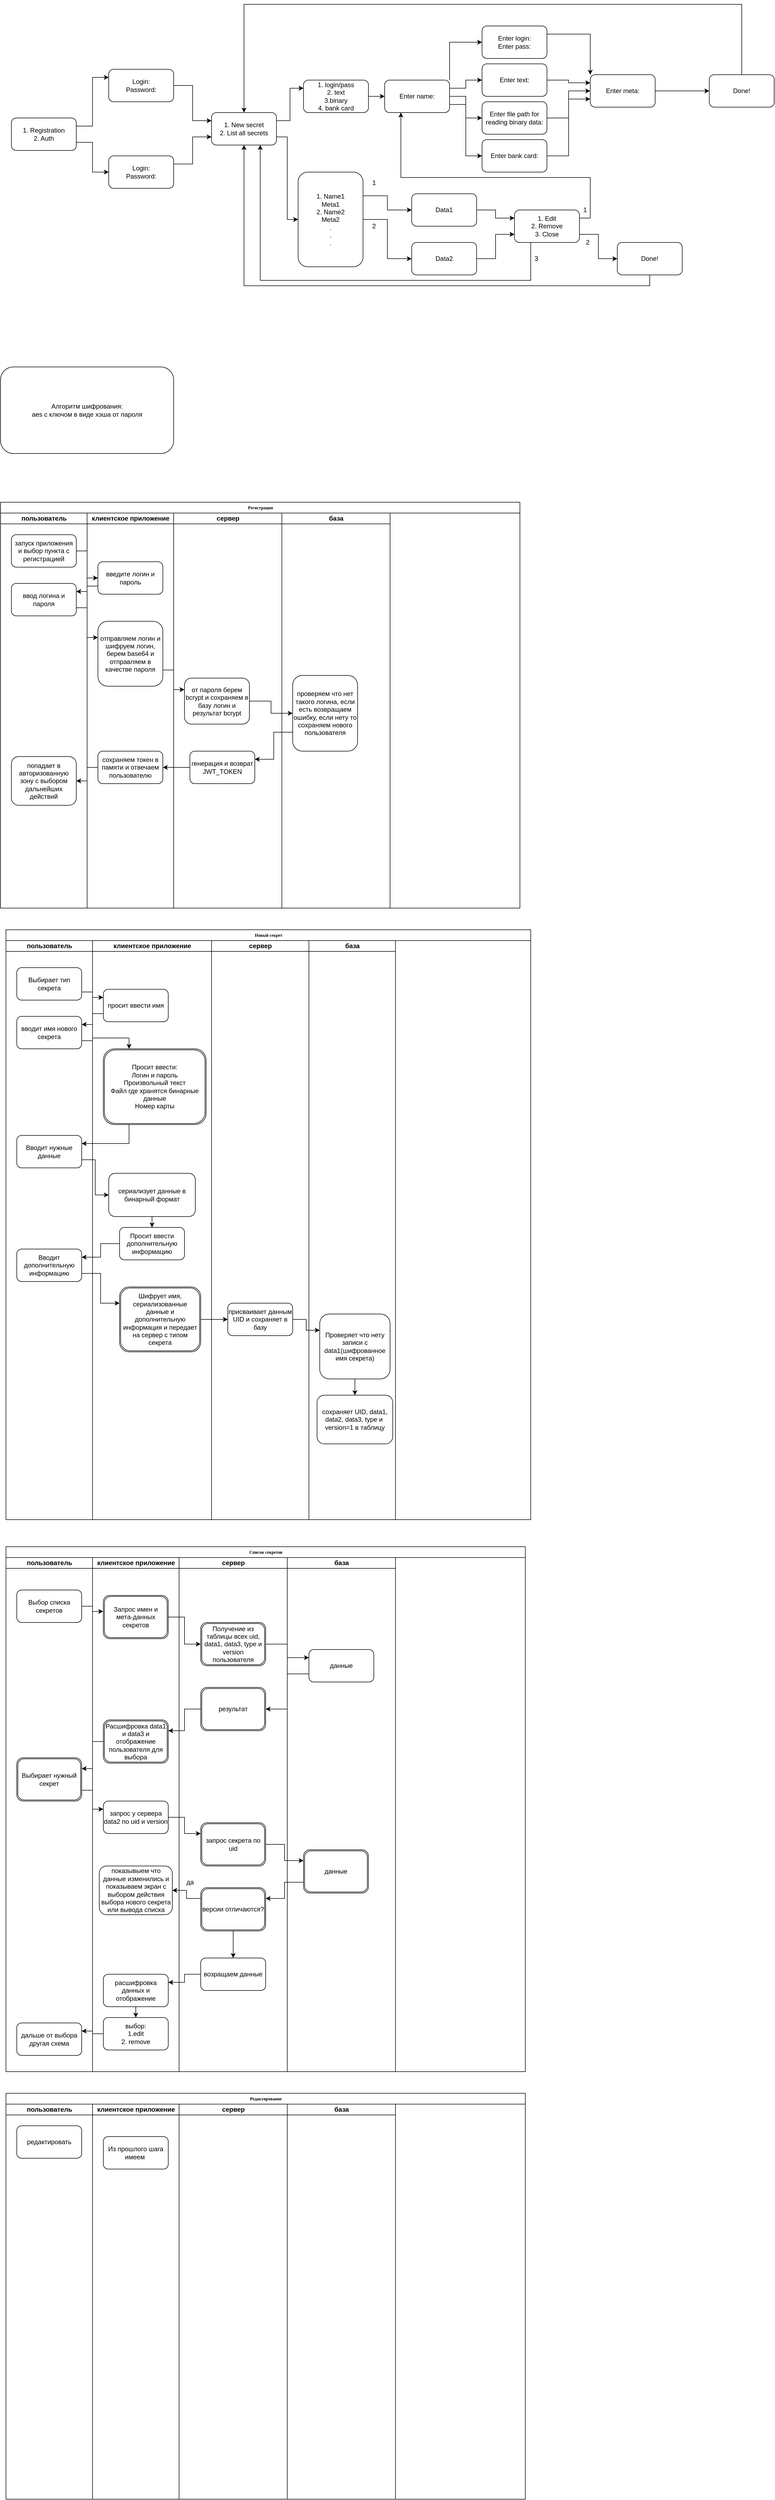 <mxfile version="21.0.4" type="github">
  <diagram name="Page-1" id="74e2e168-ea6b-b213-b513-2b3c1d86103e">
    <mxGraphModel dx="1191" dy="2531" grid="1" gridSize="10" guides="1" tooltips="1" connect="1" arrows="1" fold="1" page="1" pageScale="1" pageWidth="1100" pageHeight="850" background="none" math="0" shadow="0">
      <root>
        <mxCell id="0" />
        <mxCell id="1" parent="0" />
        <mxCell id="77e6c97f196da883-1" value="Регистрация" style="swimlane;html=1;childLayout=stackLayout;startSize=20;rounded=0;shadow=0;labelBackgroundColor=none;strokeWidth=1;fontFamily=Verdana;fontSize=8;align=center;" parent="1" vertex="1">
          <mxGeometry x="70" y="40" width="960" height="750" as="geometry" />
        </mxCell>
        <mxCell id="77e6c97f196da883-2" value="пользователь" style="swimlane;html=1;startSize=20;" parent="77e6c97f196da883-1" vertex="1">
          <mxGeometry y="20" width="160" height="730" as="geometry" />
        </mxCell>
        <mxCell id="PdHf83JX79WG0qEQujX1-6" value="запуск приложения&lt;br&gt;и выбор пункта с регистрацией" style="rounded=1;whiteSpace=wrap;html=1;" vertex="1" parent="77e6c97f196da883-2">
          <mxGeometry x="20" y="40" width="120" height="60" as="geometry" />
        </mxCell>
        <mxCell id="PdHf83JX79WG0qEQujX1-10" value="ввод логина и пароля" style="rounded=1;whiteSpace=wrap;html=1;" vertex="1" parent="77e6c97f196da883-2">
          <mxGeometry x="20" y="130" width="120" height="60" as="geometry" />
        </mxCell>
        <mxCell id="PdHf83JX79WG0qEQujX1-27" value="попадает в авторизованную зону с выбором дальнейших действий" style="rounded=1;whiteSpace=wrap;html=1;" vertex="1" parent="77e6c97f196da883-2">
          <mxGeometry x="20" y="450" width="120" height="90" as="geometry" />
        </mxCell>
        <mxCell id="77e6c97f196da883-3" value="клиентское приложение" style="swimlane;html=1;startSize=20;" parent="77e6c97f196da883-1" vertex="1">
          <mxGeometry x="160" y="20" width="160" height="730" as="geometry" />
        </mxCell>
        <mxCell id="PdHf83JX79WG0qEQujX1-7" value="введите логин и пароль" style="rounded=1;whiteSpace=wrap;html=1;" vertex="1" parent="77e6c97f196da883-3">
          <mxGeometry x="20" y="90" width="120" height="60" as="geometry" />
        </mxCell>
        <mxCell id="PdHf83JX79WG0qEQujX1-12" value="отправляем логин и шифруем логин, берем base64 и отправляем в качестве пароля" style="rounded=1;whiteSpace=wrap;html=1;" vertex="1" parent="77e6c97f196da883-3">
          <mxGeometry x="20" y="200" width="120" height="120" as="geometry" />
        </mxCell>
        <mxCell id="PdHf83JX79WG0qEQujX1-25" value="сохраняем токен в памяти и отвечаем пользователю" style="rounded=1;whiteSpace=wrap;html=1;" vertex="1" parent="77e6c97f196da883-3">
          <mxGeometry x="20" y="440" width="120" height="60" as="geometry" />
        </mxCell>
        <mxCell id="77e6c97f196da883-4" value="сервер" style="swimlane;html=1;startSize=20;" parent="77e6c97f196da883-1" vertex="1">
          <mxGeometry x="320" y="20" width="200" height="730" as="geometry" />
        </mxCell>
        <mxCell id="PdHf83JX79WG0qEQujX1-15" value="от пароля берем bcrypt и сохраняем в базу логин и результат bcrypt" style="rounded=1;whiteSpace=wrap;html=1;" vertex="1" parent="77e6c97f196da883-4">
          <mxGeometry x="20" y="305" width="120" height="85" as="geometry" />
        </mxCell>
        <mxCell id="PdHf83JX79WG0qEQujX1-23" value="генерация и возврат JWT_TOKEN" style="rounded=1;whiteSpace=wrap;html=1;" vertex="1" parent="77e6c97f196da883-4">
          <mxGeometry x="30" y="440" width="120" height="60" as="geometry" />
        </mxCell>
        <mxCell id="77e6c97f196da883-5" value="база" style="swimlane;html=1;startSize=20;" parent="77e6c97f196da883-1" vertex="1">
          <mxGeometry x="520" y="20" width="200" height="730" as="geometry" />
        </mxCell>
        <mxCell id="PdHf83JX79WG0qEQujX1-17" value="проверяем что нет такого логина, если есть возвращаем ошибку, если нету то сохраняем нового пользователя" style="rounded=1;whiteSpace=wrap;html=1;" vertex="1" parent="77e6c97f196da883-5">
          <mxGeometry x="20" y="300" width="120" height="140" as="geometry" />
        </mxCell>
        <mxCell id="PdHf83JX79WG0qEQujX1-9" style="edgeStyle=orthogonalEdgeStyle;rounded=0;orthogonalLoop=1;jettySize=auto;html=1;exitX=1;exitY=0.5;exitDx=0;exitDy=0;entryX=0;entryY=0.5;entryDx=0;entryDy=0;" edge="1" parent="77e6c97f196da883-1" source="PdHf83JX79WG0qEQujX1-6" target="PdHf83JX79WG0qEQujX1-7">
          <mxGeometry relative="1" as="geometry" />
        </mxCell>
        <mxCell id="PdHf83JX79WG0qEQujX1-11" style="edgeStyle=orthogonalEdgeStyle;rounded=0;orthogonalLoop=1;jettySize=auto;html=1;exitX=0;exitY=0.75;exitDx=0;exitDy=0;entryX=1;entryY=0.25;entryDx=0;entryDy=0;" edge="1" parent="77e6c97f196da883-1" source="PdHf83JX79WG0qEQujX1-7" target="PdHf83JX79WG0qEQujX1-10">
          <mxGeometry relative="1" as="geometry" />
        </mxCell>
        <mxCell id="PdHf83JX79WG0qEQujX1-13" style="edgeStyle=orthogonalEdgeStyle;rounded=0;orthogonalLoop=1;jettySize=auto;html=1;exitX=1;exitY=0.75;exitDx=0;exitDy=0;entryX=0;entryY=0.25;entryDx=0;entryDy=0;" edge="1" parent="77e6c97f196da883-1" source="PdHf83JX79WG0qEQujX1-10" target="PdHf83JX79WG0qEQujX1-12">
          <mxGeometry relative="1" as="geometry" />
        </mxCell>
        <mxCell id="PdHf83JX79WG0qEQujX1-16" style="edgeStyle=orthogonalEdgeStyle;rounded=0;orthogonalLoop=1;jettySize=auto;html=1;exitX=1;exitY=0.75;exitDx=0;exitDy=0;entryX=0;entryY=0.25;entryDx=0;entryDy=0;" edge="1" parent="77e6c97f196da883-1" source="PdHf83JX79WG0qEQujX1-12" target="PdHf83JX79WG0qEQujX1-15">
          <mxGeometry relative="1" as="geometry" />
        </mxCell>
        <mxCell id="PdHf83JX79WG0qEQujX1-18" style="edgeStyle=orthogonalEdgeStyle;rounded=0;orthogonalLoop=1;jettySize=auto;html=1;exitX=1;exitY=0.5;exitDx=0;exitDy=0;entryX=0;entryY=0.5;entryDx=0;entryDy=0;" edge="1" parent="77e6c97f196da883-1" source="PdHf83JX79WG0qEQujX1-15" target="PdHf83JX79WG0qEQujX1-17">
          <mxGeometry relative="1" as="geometry" />
        </mxCell>
        <mxCell id="PdHf83JX79WG0qEQujX1-24" style="edgeStyle=orthogonalEdgeStyle;rounded=0;orthogonalLoop=1;jettySize=auto;html=1;exitX=0;exitY=0.75;exitDx=0;exitDy=0;entryX=1;entryY=0.25;entryDx=0;entryDy=0;" edge="1" parent="77e6c97f196da883-1" source="PdHf83JX79WG0qEQujX1-17" target="PdHf83JX79WG0qEQujX1-23">
          <mxGeometry relative="1" as="geometry" />
        </mxCell>
        <mxCell id="PdHf83JX79WG0qEQujX1-26" style="edgeStyle=orthogonalEdgeStyle;rounded=0;orthogonalLoop=1;jettySize=auto;html=1;exitX=0;exitY=0.5;exitDx=0;exitDy=0;entryX=1;entryY=0.5;entryDx=0;entryDy=0;" edge="1" parent="77e6c97f196da883-1" source="PdHf83JX79WG0qEQujX1-23" target="PdHf83JX79WG0qEQujX1-25">
          <mxGeometry relative="1" as="geometry" />
        </mxCell>
        <mxCell id="PdHf83JX79WG0qEQujX1-28" style="edgeStyle=orthogonalEdgeStyle;rounded=0;orthogonalLoop=1;jettySize=auto;html=1;exitX=0;exitY=0.5;exitDx=0;exitDy=0;entryX=1;entryY=0.5;entryDx=0;entryDy=0;" edge="1" parent="77e6c97f196da883-1" source="PdHf83JX79WG0qEQujX1-25" target="PdHf83JX79WG0qEQujX1-27">
          <mxGeometry relative="1" as="geometry" />
        </mxCell>
        <mxCell id="PdHf83JX79WG0qEQujX1-1" value="Новый секрет" style="swimlane;html=1;childLayout=stackLayout;startSize=20;rounded=0;shadow=0;labelBackgroundColor=none;strokeWidth=1;fontFamily=Verdana;fontSize=8;align=center;" vertex="1" parent="1">
          <mxGeometry x="80" y="830" width="970" height="1090" as="geometry" />
        </mxCell>
        <mxCell id="PdHf83JX79WG0qEQujX1-2" value="пользователь" style="swimlane;html=1;startSize=20;" vertex="1" parent="PdHf83JX79WG0qEQujX1-1">
          <mxGeometry y="20" width="160" height="1070" as="geometry" />
        </mxCell>
        <mxCell id="PdHf83JX79WG0qEQujX1-92" value="вводит имя нового секрета" style="rounded=1;whiteSpace=wrap;html=1;" vertex="1" parent="PdHf83JX79WG0qEQujX1-2">
          <mxGeometry x="20" y="140" width="120" height="60" as="geometry" />
        </mxCell>
        <mxCell id="PdHf83JX79WG0qEQujX1-101" value="Вводит дополнительную информацию" style="rounded=1;whiteSpace=wrap;html=1;" vertex="1" parent="PdHf83JX79WG0qEQujX1-2">
          <mxGeometry x="20" y="570" width="120" height="60" as="geometry" />
        </mxCell>
        <mxCell id="PdHf83JX79WG0qEQujX1-3" value="клиентское приложение" style="swimlane;html=1;startSize=20;" vertex="1" parent="PdHf83JX79WG0qEQujX1-1">
          <mxGeometry x="160" y="20" width="220" height="1070" as="geometry" />
        </mxCell>
        <mxCell id="PdHf83JX79WG0qEQujX1-91" value="просит ввести имя" style="rounded=1;whiteSpace=wrap;html=1;" vertex="1" parent="PdHf83JX79WG0qEQujX1-3">
          <mxGeometry x="20" y="90" width="120" height="60" as="geometry" />
        </mxCell>
        <mxCell id="PdHf83JX79WG0qEQujX1-95" value="Просит ввести:&lt;br&gt;Логин и пароль&lt;br&gt;Произвольный текст&lt;br&gt;Файл где хранятся бинарные данные&lt;br&gt;Номер карты" style="shape=ext;double=1;rounded=1;whiteSpace=wrap;html=1;" vertex="1" parent="PdHf83JX79WG0qEQujX1-3">
          <mxGeometry x="20" y="200" width="190" height="140" as="geometry" />
        </mxCell>
        <mxCell id="PdHf83JX79WG0qEQujX1-99" value="Просит ввести дополнительную информацию" style="rounded=1;whiteSpace=wrap;html=1;" vertex="1" parent="PdHf83JX79WG0qEQujX1-3">
          <mxGeometry x="50" y="530" width="120" height="60" as="geometry" />
        </mxCell>
        <mxCell id="PdHf83JX79WG0qEQujX1-102" value="Шифрует имя, сериализованные данные и дополнительную информация и передает на сервер с типом секрета" style="shape=ext;double=1;rounded=1;whiteSpace=wrap;html=1;" vertex="1" parent="PdHf83JX79WG0qEQujX1-3">
          <mxGeometry x="50" y="640" width="150" height="120" as="geometry" />
        </mxCell>
        <mxCell id="PdHf83JX79WG0qEQujX1-4" value="сервер" style="swimlane;html=1;startSize=20;" vertex="1" parent="PdHf83JX79WG0qEQujX1-1">
          <mxGeometry x="380" y="20" width="180" height="1070" as="geometry" />
        </mxCell>
        <mxCell id="PdHf83JX79WG0qEQujX1-103" value="присваивает данным UID и сохраняет в базу" style="rounded=1;whiteSpace=wrap;html=1;" vertex="1" parent="PdHf83JX79WG0qEQujX1-4">
          <mxGeometry x="30" y="670" width="120" height="60" as="geometry" />
        </mxCell>
        <mxCell id="PdHf83JX79WG0qEQujX1-5" value="база" style="swimlane;html=1;startSize=20;" vertex="1" parent="PdHf83JX79WG0qEQujX1-1">
          <mxGeometry x="560" y="20" width="160" height="1070" as="geometry" />
        </mxCell>
        <mxCell id="PdHf83JX79WG0qEQujX1-107" style="edgeStyle=orthogonalEdgeStyle;rounded=0;orthogonalLoop=1;jettySize=auto;html=1;exitX=0.5;exitY=1;exitDx=0;exitDy=0;entryX=0.5;entryY=0;entryDx=0;entryDy=0;" edge="1" parent="PdHf83JX79WG0qEQujX1-5" source="PdHf83JX79WG0qEQujX1-105" target="PdHf83JX79WG0qEQujX1-106">
          <mxGeometry relative="1" as="geometry" />
        </mxCell>
        <mxCell id="PdHf83JX79WG0qEQujX1-105" value="Проверяет что нету записи с data1(шифрованное имя секрета)" style="rounded=1;whiteSpace=wrap;html=1;" vertex="1" parent="PdHf83JX79WG0qEQujX1-5">
          <mxGeometry x="20" y="690" width="130" height="120" as="geometry" />
        </mxCell>
        <mxCell id="PdHf83JX79WG0qEQujX1-106" value="сохраняет UID, data1, data2, data3, type и&amp;nbsp; version=1 в таблицу" style="rounded=1;whiteSpace=wrap;html=1;" vertex="1" parent="PdHf83JX79WG0qEQujX1-5">
          <mxGeometry x="15" y="840" width="140" height="90" as="geometry" />
        </mxCell>
        <mxCell id="PdHf83JX79WG0qEQujX1-94" style="edgeStyle=orthogonalEdgeStyle;rounded=0;orthogonalLoop=1;jettySize=auto;html=1;exitX=0;exitY=0.75;exitDx=0;exitDy=0;entryX=1;entryY=0.25;entryDx=0;entryDy=0;" edge="1" parent="PdHf83JX79WG0qEQujX1-1" source="PdHf83JX79WG0qEQujX1-91" target="PdHf83JX79WG0qEQujX1-92">
          <mxGeometry relative="1" as="geometry" />
        </mxCell>
        <mxCell id="PdHf83JX79WG0qEQujX1-104" style="edgeStyle=orthogonalEdgeStyle;rounded=0;orthogonalLoop=1;jettySize=auto;html=1;exitX=1;exitY=0.5;exitDx=0;exitDy=0;entryX=0;entryY=0.5;entryDx=0;entryDy=0;" edge="1" parent="PdHf83JX79WG0qEQujX1-1" source="PdHf83JX79WG0qEQujX1-102" target="PdHf83JX79WG0qEQujX1-103">
          <mxGeometry relative="1" as="geometry" />
        </mxCell>
        <mxCell id="PdHf83JX79WG0qEQujX1-108" style="edgeStyle=orthogonalEdgeStyle;rounded=0;orthogonalLoop=1;jettySize=auto;html=1;exitX=1;exitY=0.5;exitDx=0;exitDy=0;entryX=0;entryY=0.25;entryDx=0;entryDy=0;" edge="1" parent="PdHf83JX79WG0qEQujX1-1" source="PdHf83JX79WG0qEQujX1-103" target="PdHf83JX79WG0qEQujX1-105">
          <mxGeometry relative="1" as="geometry" />
        </mxCell>
        <mxCell id="PdHf83JX79WG0qEQujX1-109" style="edgeStyle=orthogonalEdgeStyle;rounded=0;orthogonalLoop=1;jettySize=auto;html=1;exitX=1;exitY=0.75;exitDx=0;exitDy=0;entryX=0;entryY=0.25;entryDx=0;entryDy=0;" edge="1" parent="PdHf83JX79WG0qEQujX1-1" source="PdHf83JX79WG0qEQujX1-101" target="PdHf83JX79WG0qEQujX1-102">
          <mxGeometry relative="1" as="geometry" />
        </mxCell>
        <mxCell id="PdHf83JX79WG0qEQujX1-110" style="edgeStyle=orthogonalEdgeStyle;rounded=0;orthogonalLoop=1;jettySize=auto;html=1;exitX=0;exitY=0.5;exitDx=0;exitDy=0;entryX=1;entryY=0.25;entryDx=0;entryDy=0;" edge="1" parent="PdHf83JX79WG0qEQujX1-1" source="PdHf83JX79WG0qEQujX1-99" target="PdHf83JX79WG0qEQujX1-101">
          <mxGeometry relative="1" as="geometry" />
        </mxCell>
        <mxCell id="PdHf83JX79WG0qEQujX1-113" style="edgeStyle=orthogonalEdgeStyle;rounded=0;orthogonalLoop=1;jettySize=auto;html=1;exitX=1;exitY=0.75;exitDx=0;exitDy=0;entryX=0.25;entryY=0;entryDx=0;entryDy=0;" edge="1" parent="PdHf83JX79WG0qEQujX1-1" source="PdHf83JX79WG0qEQujX1-92" target="PdHf83JX79WG0qEQujX1-95">
          <mxGeometry relative="1" as="geometry" />
        </mxCell>
        <mxCell id="PdHf83JX79WG0qEQujX1-14" value="Алгоритм шифрования:&lt;br&gt;aes с ключом в виде хэша от пароля" style="rounded=1;whiteSpace=wrap;html=1;" vertex="1" parent="1">
          <mxGeometry x="70" y="-210" width="320" height="160" as="geometry" />
        </mxCell>
        <mxCell id="PdHf83JX79WG0qEQujX1-32" style="edgeStyle=orthogonalEdgeStyle;rounded=0;orthogonalLoop=1;jettySize=auto;html=1;exitX=1;exitY=0.25;exitDx=0;exitDy=0;entryX=0;entryY=0.25;entryDx=0;entryDy=0;" edge="1" parent="1" source="PdHf83JX79WG0qEQujX1-29" target="PdHf83JX79WG0qEQujX1-30">
          <mxGeometry relative="1" as="geometry" />
        </mxCell>
        <mxCell id="PdHf83JX79WG0qEQujX1-35" style="edgeStyle=orthogonalEdgeStyle;rounded=0;orthogonalLoop=1;jettySize=auto;html=1;exitX=1;exitY=0.75;exitDx=0;exitDy=0;entryX=0;entryY=0.5;entryDx=0;entryDy=0;" edge="1" parent="1" source="PdHf83JX79WG0qEQujX1-29" target="PdHf83JX79WG0qEQujX1-34">
          <mxGeometry relative="1" as="geometry" />
        </mxCell>
        <mxCell id="PdHf83JX79WG0qEQujX1-29" value="1. Registration&lt;br&gt;2. Auth" style="rounded=1;whiteSpace=wrap;html=1;" vertex="1" parent="1">
          <mxGeometry x="90" y="-670" width="120" height="60" as="geometry" />
        </mxCell>
        <mxCell id="PdHf83JX79WG0qEQujX1-37" style="edgeStyle=orthogonalEdgeStyle;rounded=0;orthogonalLoop=1;jettySize=auto;html=1;exitX=1;exitY=0.5;exitDx=0;exitDy=0;entryX=0;entryY=0.25;entryDx=0;entryDy=0;" edge="1" parent="1" source="PdHf83JX79WG0qEQujX1-30" target="PdHf83JX79WG0qEQujX1-36">
          <mxGeometry relative="1" as="geometry" />
        </mxCell>
        <mxCell id="PdHf83JX79WG0qEQujX1-30" value="Login:&lt;br&gt;Password:" style="rounded=1;whiteSpace=wrap;html=1;" vertex="1" parent="1">
          <mxGeometry x="270" y="-760" width="120" height="60" as="geometry" />
        </mxCell>
        <mxCell id="PdHf83JX79WG0qEQujX1-38" style="edgeStyle=orthogonalEdgeStyle;rounded=0;orthogonalLoop=1;jettySize=auto;html=1;exitX=1;exitY=0.25;exitDx=0;exitDy=0;entryX=0;entryY=0.75;entryDx=0;entryDy=0;" edge="1" parent="1" source="PdHf83JX79WG0qEQujX1-34" target="PdHf83JX79WG0qEQujX1-36">
          <mxGeometry relative="1" as="geometry" />
        </mxCell>
        <mxCell id="PdHf83JX79WG0qEQujX1-34" value="Login:&lt;br&gt;Password:" style="rounded=1;whiteSpace=wrap;html=1;" vertex="1" parent="1">
          <mxGeometry x="270" y="-600" width="120" height="60" as="geometry" />
        </mxCell>
        <mxCell id="PdHf83JX79WG0qEQujX1-62" style="edgeStyle=orthogonalEdgeStyle;rounded=0;orthogonalLoop=1;jettySize=auto;html=1;exitX=1;exitY=0.25;exitDx=0;exitDy=0;entryX=0;entryY=0.25;entryDx=0;entryDy=0;" edge="1" parent="1" source="PdHf83JX79WG0qEQujX1-36" target="PdHf83JX79WG0qEQujX1-39">
          <mxGeometry relative="1" as="geometry" />
        </mxCell>
        <mxCell id="PdHf83JX79WG0qEQujX1-65" style="edgeStyle=orthogonalEdgeStyle;rounded=0;orthogonalLoop=1;jettySize=auto;html=1;exitX=1;exitY=0.75;exitDx=0;exitDy=0;entryX=0;entryY=0.5;entryDx=0;entryDy=0;" edge="1" parent="1" source="PdHf83JX79WG0qEQujX1-36" target="PdHf83JX79WG0qEQujX1-64">
          <mxGeometry relative="1" as="geometry" />
        </mxCell>
        <mxCell id="PdHf83JX79WG0qEQujX1-36" value="1. New secret&lt;br&gt;2. List all secrets" style="rounded=1;whiteSpace=wrap;html=1;" vertex="1" parent="1">
          <mxGeometry x="460" y="-680" width="120" height="60" as="geometry" />
        </mxCell>
        <mxCell id="PdHf83JX79WG0qEQujX1-50" style="edgeStyle=orthogonalEdgeStyle;rounded=0;orthogonalLoop=1;jettySize=auto;html=1;exitX=1;exitY=0.5;exitDx=0;exitDy=0;entryX=0;entryY=0.5;entryDx=0;entryDy=0;" edge="1" parent="1" source="PdHf83JX79WG0qEQujX1-39" target="PdHf83JX79WG0qEQujX1-49">
          <mxGeometry relative="1" as="geometry" />
        </mxCell>
        <mxCell id="PdHf83JX79WG0qEQujX1-39" value="1. login/pass&lt;br&gt;2. text&lt;br&gt;3.binary&lt;br&gt;4. bank card" style="rounded=1;whiteSpace=wrap;html=1;" vertex="1" parent="1">
          <mxGeometry x="630" y="-740" width="120" height="60" as="geometry" />
        </mxCell>
        <mxCell id="PdHf83JX79WG0qEQujX1-56" style="edgeStyle=orthogonalEdgeStyle;rounded=0;orthogonalLoop=1;jettySize=auto;html=1;exitX=1;exitY=0.25;exitDx=0;exitDy=0;entryX=0;entryY=0;entryDx=0;entryDy=0;" edge="1" parent="1" source="PdHf83JX79WG0qEQujX1-40" target="PdHf83JX79WG0qEQujX1-55">
          <mxGeometry relative="1" as="geometry" />
        </mxCell>
        <mxCell id="PdHf83JX79WG0qEQujX1-40" value="Enter login:&lt;br&gt;Enter pass:" style="rounded=1;whiteSpace=wrap;html=1;" vertex="1" parent="1">
          <mxGeometry x="960" y="-840" width="120" height="60" as="geometry" />
        </mxCell>
        <mxCell id="PdHf83JX79WG0qEQujX1-57" style="edgeStyle=orthogonalEdgeStyle;rounded=0;orthogonalLoop=1;jettySize=auto;html=1;exitX=1;exitY=0.5;exitDx=0;exitDy=0;entryX=0;entryY=0.25;entryDx=0;entryDy=0;" edge="1" parent="1" source="PdHf83JX79WG0qEQujX1-42" target="PdHf83JX79WG0qEQujX1-55">
          <mxGeometry relative="1" as="geometry" />
        </mxCell>
        <mxCell id="PdHf83JX79WG0qEQujX1-42" value="Enter text:" style="rounded=1;whiteSpace=wrap;html=1;" vertex="1" parent="1">
          <mxGeometry x="960" y="-770" width="120" height="60" as="geometry" />
        </mxCell>
        <mxCell id="PdHf83JX79WG0qEQujX1-58" style="edgeStyle=orthogonalEdgeStyle;rounded=0;orthogonalLoop=1;jettySize=auto;html=1;exitX=1;exitY=0.5;exitDx=0;exitDy=0;entryX=0;entryY=0.5;entryDx=0;entryDy=0;" edge="1" parent="1" source="PdHf83JX79WG0qEQujX1-45" target="PdHf83JX79WG0qEQujX1-55">
          <mxGeometry relative="1" as="geometry" />
        </mxCell>
        <mxCell id="PdHf83JX79WG0qEQujX1-45" value="Enter file path for reading binary data:" style="rounded=1;whiteSpace=wrap;html=1;" vertex="1" parent="1">
          <mxGeometry x="960" y="-700" width="120" height="60" as="geometry" />
        </mxCell>
        <mxCell id="PdHf83JX79WG0qEQujX1-59" style="edgeStyle=orthogonalEdgeStyle;rounded=0;orthogonalLoop=1;jettySize=auto;html=1;exitX=1;exitY=0.5;exitDx=0;exitDy=0;entryX=0;entryY=0.75;entryDx=0;entryDy=0;" edge="1" parent="1" source="PdHf83JX79WG0qEQujX1-47" target="PdHf83JX79WG0qEQujX1-55">
          <mxGeometry relative="1" as="geometry" />
        </mxCell>
        <mxCell id="PdHf83JX79WG0qEQujX1-47" value="Enter bank card:" style="rounded=1;whiteSpace=wrap;html=1;" vertex="1" parent="1">
          <mxGeometry x="960" y="-630" width="120" height="60" as="geometry" />
        </mxCell>
        <mxCell id="PdHf83JX79WG0qEQujX1-51" style="edgeStyle=orthogonalEdgeStyle;rounded=0;orthogonalLoop=1;jettySize=auto;html=1;exitX=1;exitY=0;exitDx=0;exitDy=0;entryX=0;entryY=0.5;entryDx=0;entryDy=0;" edge="1" parent="1" source="PdHf83JX79WG0qEQujX1-49" target="PdHf83JX79WG0qEQujX1-40">
          <mxGeometry relative="1" as="geometry" />
        </mxCell>
        <mxCell id="PdHf83JX79WG0qEQujX1-52" style="edgeStyle=orthogonalEdgeStyle;rounded=0;orthogonalLoop=1;jettySize=auto;html=1;exitX=1;exitY=0.25;exitDx=0;exitDy=0;entryX=0;entryY=0.5;entryDx=0;entryDy=0;" edge="1" parent="1" source="PdHf83JX79WG0qEQujX1-49" target="PdHf83JX79WG0qEQujX1-42">
          <mxGeometry relative="1" as="geometry" />
        </mxCell>
        <mxCell id="PdHf83JX79WG0qEQujX1-53" style="edgeStyle=orthogonalEdgeStyle;rounded=0;orthogonalLoop=1;jettySize=auto;html=1;exitX=1;exitY=0.5;exitDx=0;exitDy=0;entryX=0;entryY=0.5;entryDx=0;entryDy=0;" edge="1" parent="1" source="PdHf83JX79WG0qEQujX1-49" target="PdHf83JX79WG0qEQujX1-45">
          <mxGeometry relative="1" as="geometry" />
        </mxCell>
        <mxCell id="PdHf83JX79WG0qEQujX1-54" style="edgeStyle=orthogonalEdgeStyle;rounded=0;orthogonalLoop=1;jettySize=auto;html=1;exitX=1;exitY=0.75;exitDx=0;exitDy=0;entryX=0;entryY=0.5;entryDx=0;entryDy=0;" edge="1" parent="1" source="PdHf83JX79WG0qEQujX1-49" target="PdHf83JX79WG0qEQujX1-47">
          <mxGeometry relative="1" as="geometry" />
        </mxCell>
        <mxCell id="PdHf83JX79WG0qEQujX1-49" value="Enter name:" style="rounded=1;whiteSpace=wrap;html=1;" vertex="1" parent="1">
          <mxGeometry x="780" y="-740" width="120" height="60" as="geometry" />
        </mxCell>
        <mxCell id="PdHf83JX79WG0qEQujX1-61" style="edgeStyle=orthogonalEdgeStyle;rounded=0;orthogonalLoop=1;jettySize=auto;html=1;exitX=1;exitY=0.5;exitDx=0;exitDy=0;entryX=0;entryY=0.5;entryDx=0;entryDy=0;" edge="1" parent="1" source="PdHf83JX79WG0qEQujX1-55" target="PdHf83JX79WG0qEQujX1-60">
          <mxGeometry relative="1" as="geometry" />
        </mxCell>
        <mxCell id="PdHf83JX79WG0qEQujX1-55" value="Enter meta:" style="rounded=1;whiteSpace=wrap;html=1;" vertex="1" parent="1">
          <mxGeometry x="1160" y="-750" width="120" height="60" as="geometry" />
        </mxCell>
        <mxCell id="PdHf83JX79WG0qEQujX1-63" style="edgeStyle=orthogonalEdgeStyle;rounded=0;orthogonalLoop=1;jettySize=auto;html=1;exitX=0.5;exitY=0;exitDx=0;exitDy=0;entryX=0.5;entryY=0;entryDx=0;entryDy=0;" edge="1" parent="1" source="PdHf83JX79WG0qEQujX1-60" target="PdHf83JX79WG0qEQujX1-36">
          <mxGeometry relative="1" as="geometry">
            <Array as="points">
              <mxPoint x="1440" y="-880" />
              <mxPoint x="520" y="-880" />
            </Array>
          </mxGeometry>
        </mxCell>
        <mxCell id="PdHf83JX79WG0qEQujX1-60" value="Done!" style="rounded=1;whiteSpace=wrap;html=1;" vertex="1" parent="1">
          <mxGeometry x="1380" y="-750" width="120" height="60" as="geometry" />
        </mxCell>
        <mxCell id="PdHf83JX79WG0qEQujX1-71" style="edgeStyle=orthogonalEdgeStyle;rounded=0;orthogonalLoop=1;jettySize=auto;html=1;exitX=1;exitY=0.25;exitDx=0;exitDy=0;entryX=0;entryY=0.5;entryDx=0;entryDy=0;" edge="1" parent="1" source="PdHf83JX79WG0qEQujX1-64" target="PdHf83JX79WG0qEQujX1-70">
          <mxGeometry relative="1" as="geometry" />
        </mxCell>
        <mxCell id="PdHf83JX79WG0qEQujX1-73" style="edgeStyle=orthogonalEdgeStyle;rounded=0;orthogonalLoop=1;jettySize=auto;html=1;exitX=1;exitY=0.5;exitDx=0;exitDy=0;entryX=0;entryY=0.5;entryDx=0;entryDy=0;" edge="1" parent="1" source="PdHf83JX79WG0qEQujX1-64" target="PdHf83JX79WG0qEQujX1-72">
          <mxGeometry relative="1" as="geometry" />
        </mxCell>
        <mxCell id="PdHf83JX79WG0qEQujX1-64" value="1. Name1&lt;br&gt;Meta1&lt;br&gt;2. Name2&lt;br&gt;Meta2&lt;br&gt;.&lt;br&gt;.&lt;br&gt;." style="rounded=1;whiteSpace=wrap;html=1;" vertex="1" parent="1">
          <mxGeometry x="620" y="-570" width="120" height="175" as="geometry" />
        </mxCell>
        <mxCell id="PdHf83JX79WG0qEQujX1-75" style="edgeStyle=orthogonalEdgeStyle;rounded=0;orthogonalLoop=1;jettySize=auto;html=1;exitX=1;exitY=0.5;exitDx=0;exitDy=0;entryX=0;entryY=0.25;entryDx=0;entryDy=0;" edge="1" parent="1" source="PdHf83JX79WG0qEQujX1-70" target="PdHf83JX79WG0qEQujX1-74">
          <mxGeometry relative="1" as="geometry" />
        </mxCell>
        <mxCell id="PdHf83JX79WG0qEQujX1-70" value="Data1" style="rounded=1;whiteSpace=wrap;html=1;" vertex="1" parent="1">
          <mxGeometry x="830" y="-530" width="120" height="60" as="geometry" />
        </mxCell>
        <mxCell id="PdHf83JX79WG0qEQujX1-76" style="edgeStyle=orthogonalEdgeStyle;rounded=0;orthogonalLoop=1;jettySize=auto;html=1;exitX=1;exitY=0.5;exitDx=0;exitDy=0;entryX=0;entryY=0.75;entryDx=0;entryDy=0;" edge="1" parent="1" source="PdHf83JX79WG0qEQujX1-72" target="PdHf83JX79WG0qEQujX1-74">
          <mxGeometry relative="1" as="geometry" />
        </mxCell>
        <mxCell id="PdHf83JX79WG0qEQujX1-72" value="Data2" style="rounded=1;whiteSpace=wrap;html=1;" vertex="1" parent="1">
          <mxGeometry x="830" y="-440" width="120" height="60" as="geometry" />
        </mxCell>
        <mxCell id="PdHf83JX79WG0qEQujX1-78" style="edgeStyle=orthogonalEdgeStyle;rounded=0;orthogonalLoop=1;jettySize=auto;html=1;exitX=0.25;exitY=1;exitDx=0;exitDy=0;entryX=0.75;entryY=1;entryDx=0;entryDy=0;" edge="1" parent="1" source="PdHf83JX79WG0qEQujX1-74" target="PdHf83JX79WG0qEQujX1-36">
          <mxGeometry relative="1" as="geometry">
            <mxPoint x="510.0" y="-560" as="targetPoint" />
            <Array as="points">
              <mxPoint x="1050" y="-370" />
              <mxPoint x="550" y="-370" />
            </Array>
          </mxGeometry>
        </mxCell>
        <mxCell id="PdHf83JX79WG0qEQujX1-81" style="edgeStyle=orthogonalEdgeStyle;rounded=0;orthogonalLoop=1;jettySize=auto;html=1;exitX=1;exitY=0.75;exitDx=0;exitDy=0;" edge="1" parent="1" source="PdHf83JX79WG0qEQujX1-74" target="PdHf83JX79WG0qEQujX1-80">
          <mxGeometry relative="1" as="geometry" />
        </mxCell>
        <mxCell id="PdHf83JX79WG0qEQujX1-86" style="edgeStyle=orthogonalEdgeStyle;rounded=0;orthogonalLoop=1;jettySize=auto;html=1;exitX=1;exitY=0.25;exitDx=0;exitDy=0;entryX=0.25;entryY=1;entryDx=0;entryDy=0;" edge="1" parent="1" source="PdHf83JX79WG0qEQujX1-74" target="PdHf83JX79WG0qEQujX1-49">
          <mxGeometry relative="1" as="geometry">
            <mxPoint x="1120" y="-580" as="targetPoint" />
            <Array as="points">
              <mxPoint x="1160" y="-485" />
              <mxPoint x="1160" y="-560" />
              <mxPoint x="810" y="-560" />
            </Array>
          </mxGeometry>
        </mxCell>
        <mxCell id="PdHf83JX79WG0qEQujX1-74" value="1. Edit&lt;br&gt;2. Remove&lt;br&gt;3. Close" style="rounded=1;whiteSpace=wrap;html=1;" vertex="1" parent="1">
          <mxGeometry x="1020" y="-500" width="120" height="60" as="geometry" />
        </mxCell>
        <mxCell id="PdHf83JX79WG0qEQujX1-83" style="edgeStyle=orthogonalEdgeStyle;rounded=0;orthogonalLoop=1;jettySize=auto;html=1;exitX=0.5;exitY=1;exitDx=0;exitDy=0;" edge="1" parent="1" source="PdHf83JX79WG0qEQujX1-80" target="PdHf83JX79WG0qEQujX1-36">
          <mxGeometry relative="1" as="geometry">
            <mxPoint x="680.0" y="-250" as="targetPoint" />
          </mxGeometry>
        </mxCell>
        <mxCell id="PdHf83JX79WG0qEQujX1-80" value="Done!" style="rounded=1;whiteSpace=wrap;html=1;" vertex="1" parent="1">
          <mxGeometry x="1210" y="-440" width="120" height="60" as="geometry" />
        </mxCell>
        <mxCell id="PdHf83JX79WG0qEQujX1-84" value="3" style="text;html=1;align=center;verticalAlign=middle;resizable=0;points=[];autosize=1;strokeColor=none;fillColor=none;" vertex="1" parent="1">
          <mxGeometry x="1045" y="-425" width="30" height="30" as="geometry" />
        </mxCell>
        <mxCell id="PdHf83JX79WG0qEQujX1-85" value="2" style="text;html=1;align=center;verticalAlign=middle;resizable=0;points=[];autosize=1;strokeColor=none;fillColor=none;" vertex="1" parent="1">
          <mxGeometry x="1140" y="-455" width="30" height="30" as="geometry" />
        </mxCell>
        <mxCell id="PdHf83JX79WG0qEQujX1-87" value="1" style="text;html=1;align=center;verticalAlign=middle;resizable=0;points=[];autosize=1;strokeColor=none;fillColor=none;" vertex="1" parent="1">
          <mxGeometry x="1135" y="-515" width="30" height="30" as="geometry" />
        </mxCell>
        <mxCell id="PdHf83JX79WG0qEQujX1-88" value="1" style="text;html=1;align=center;verticalAlign=middle;resizable=0;points=[];autosize=1;strokeColor=none;fillColor=none;" vertex="1" parent="1">
          <mxGeometry x="745" y="-565" width="30" height="30" as="geometry" />
        </mxCell>
        <mxCell id="PdHf83JX79WG0qEQujX1-89" value="2" style="text;html=1;align=center;verticalAlign=middle;resizable=0;points=[];autosize=1;strokeColor=none;fillColor=none;" vertex="1" parent="1">
          <mxGeometry x="745" y="-485" width="30" height="30" as="geometry" />
        </mxCell>
        <mxCell id="PdHf83JX79WG0qEQujX1-93" style="edgeStyle=orthogonalEdgeStyle;rounded=0;orthogonalLoop=1;jettySize=auto;html=1;exitX=1;exitY=0.75;exitDx=0;exitDy=0;entryX=0;entryY=0.25;entryDx=0;entryDy=0;" edge="1" parent="1" source="PdHf83JX79WG0qEQujX1-90" target="PdHf83JX79WG0qEQujX1-91">
          <mxGeometry relative="1" as="geometry" />
        </mxCell>
        <mxCell id="PdHf83JX79WG0qEQujX1-90" value="Выбирает тип секрета" style="rounded=1;whiteSpace=wrap;html=1;" vertex="1" parent="1">
          <mxGeometry x="100" y="900" width="120" height="60" as="geometry" />
        </mxCell>
        <mxCell id="PdHf83JX79WG0qEQujX1-111" style="edgeStyle=orthogonalEdgeStyle;rounded=0;orthogonalLoop=1;jettySize=auto;html=1;exitX=1;exitY=0.75;exitDx=0;exitDy=0;entryX=0;entryY=0.5;entryDx=0;entryDy=0;" edge="1" parent="1" source="PdHf83JX79WG0qEQujX1-97" target="PdHf83JX79WG0qEQujX1-98">
          <mxGeometry relative="1" as="geometry" />
        </mxCell>
        <mxCell id="PdHf83JX79WG0qEQujX1-97" value="Вводит нужные данные" style="rounded=1;whiteSpace=wrap;html=1;" vertex="1" parent="1">
          <mxGeometry x="100" y="1210" width="120" height="60" as="geometry" />
        </mxCell>
        <mxCell id="PdHf83JX79WG0qEQujX1-100" value="" style="edgeStyle=orthogonalEdgeStyle;rounded=0;orthogonalLoop=1;jettySize=auto;html=1;" edge="1" parent="1" source="PdHf83JX79WG0qEQujX1-98" target="PdHf83JX79WG0qEQujX1-99">
          <mxGeometry relative="1" as="geometry" />
        </mxCell>
        <mxCell id="PdHf83JX79WG0qEQujX1-98" value="сериализует данные в бинарный формат" style="rounded=1;whiteSpace=wrap;html=1;" vertex="1" parent="1">
          <mxGeometry x="270" y="1280" width="160" height="80" as="geometry" />
        </mxCell>
        <mxCell id="PdHf83JX79WG0qEQujX1-112" style="edgeStyle=orthogonalEdgeStyle;rounded=0;orthogonalLoop=1;jettySize=auto;html=1;exitX=0.25;exitY=1;exitDx=0;exitDy=0;entryX=1;entryY=0.25;entryDx=0;entryDy=0;" edge="1" parent="1" source="PdHf83JX79WG0qEQujX1-95" target="PdHf83JX79WG0qEQujX1-97">
          <mxGeometry relative="1" as="geometry" />
        </mxCell>
        <mxCell id="PdHf83JX79WG0qEQujX1-114" value="Список секретов" style="swimlane;html=1;childLayout=stackLayout;startSize=20;rounded=0;shadow=0;labelBackgroundColor=none;strokeWidth=1;fontFamily=Verdana;fontSize=8;align=center;" vertex="1" parent="1">
          <mxGeometry x="80" y="1970" width="960" height="970" as="geometry" />
        </mxCell>
        <mxCell id="PdHf83JX79WG0qEQujX1-115" value="пользователь" style="swimlane;html=1;startSize=20;" vertex="1" parent="PdHf83JX79WG0qEQujX1-114">
          <mxGeometry y="20" width="160" height="950" as="geometry" />
        </mxCell>
        <mxCell id="PdHf83JX79WG0qEQujX1-147" value="Выбирает нужный секрет" style="shape=ext;double=1;rounded=1;whiteSpace=wrap;html=1;" vertex="1" parent="PdHf83JX79WG0qEQujX1-115">
          <mxGeometry x="20" y="370" width="120" height="80" as="geometry" />
        </mxCell>
        <mxCell id="PdHf83JX79WG0qEQujX1-119" value="клиентское приложение" style="swimlane;html=1;startSize=20;" vertex="1" parent="PdHf83JX79WG0qEQujX1-114">
          <mxGeometry x="160" y="20" width="160" height="950" as="geometry" />
        </mxCell>
        <mxCell id="PdHf83JX79WG0qEQujX1-137" value="Запрос имен и мета-данных секретов" style="shape=ext;double=1;rounded=1;whiteSpace=wrap;html=1;" vertex="1" parent="PdHf83JX79WG0qEQujX1-119">
          <mxGeometry x="20" y="70" width="120" height="80" as="geometry" />
        </mxCell>
        <mxCell id="PdHf83JX79WG0qEQujX1-144" value="Расшифровка data1 и data3 и отображение пользователя для выбора" style="shape=ext;double=1;rounded=1;whiteSpace=wrap;html=1;" vertex="1" parent="PdHf83JX79WG0qEQujX1-119">
          <mxGeometry x="20" y="300" width="120" height="80" as="geometry" />
        </mxCell>
        <mxCell id="PdHf83JX79WG0qEQujX1-149" value="запрос у сервера data2 по uid и version" style="rounded=1;whiteSpace=wrap;html=1;" vertex="1" parent="PdHf83JX79WG0qEQujX1-119">
          <mxGeometry x="20" y="450" width="120" height="60" as="geometry" />
        </mxCell>
        <mxCell id="PdHf83JX79WG0qEQujX1-157" value="показывыем что данные изменились и показываем экран с выбором действия выбора нового секрета или вывода списка" style="rounded=1;whiteSpace=wrap;html=1;" vertex="1" parent="PdHf83JX79WG0qEQujX1-119">
          <mxGeometry x="12.5" y="570" width="135" height="90" as="geometry" />
        </mxCell>
        <mxCell id="PdHf83JX79WG0qEQujX1-167" style="edgeStyle=orthogonalEdgeStyle;rounded=0;orthogonalLoop=1;jettySize=auto;html=1;exitX=0.5;exitY=1;exitDx=0;exitDy=0;entryX=0.5;entryY=0;entryDx=0;entryDy=0;" edge="1" parent="PdHf83JX79WG0qEQujX1-119" source="PdHf83JX79WG0qEQujX1-163" target="PdHf83JX79WG0qEQujX1-164">
          <mxGeometry relative="1" as="geometry" />
        </mxCell>
        <mxCell id="PdHf83JX79WG0qEQujX1-163" value="расшифровка данных и отображение" style="rounded=1;whiteSpace=wrap;html=1;" vertex="1" parent="PdHf83JX79WG0qEQujX1-119">
          <mxGeometry x="20" y="770" width="120" height="60" as="geometry" />
        </mxCell>
        <mxCell id="PdHf83JX79WG0qEQujX1-164" value="выбор:&lt;br&gt;1.edit&lt;br&gt;2. remove" style="rounded=1;whiteSpace=wrap;html=1;" vertex="1" parent="PdHf83JX79WG0qEQujX1-119">
          <mxGeometry x="20" y="850" width="120" height="60" as="geometry" />
        </mxCell>
        <mxCell id="PdHf83JX79WG0qEQujX1-123" value="сервер" style="swimlane;html=1;startSize=20;" vertex="1" parent="PdHf83JX79WG0qEQujX1-114">
          <mxGeometry x="320" y="20" width="200" height="950" as="geometry" />
        </mxCell>
        <mxCell id="PdHf83JX79WG0qEQujX1-138" value="Получение из таблицы всех uid, data1, data3, type и version пользователя" style="shape=ext;double=1;rounded=1;whiteSpace=wrap;html=1;" vertex="1" parent="PdHf83JX79WG0qEQujX1-123">
          <mxGeometry x="40" y="120" width="120" height="80" as="geometry" />
        </mxCell>
        <mxCell id="PdHf83JX79WG0qEQujX1-143" value="результат" style="shape=ext;double=1;rounded=1;whiteSpace=wrap;html=1;" vertex="1" parent="PdHf83JX79WG0qEQujX1-123">
          <mxGeometry x="40" y="240" width="120" height="80" as="geometry" />
        </mxCell>
        <mxCell id="PdHf83JX79WG0qEQujX1-151" value="запрос секрета по uid" style="shape=ext;double=1;rounded=1;whiteSpace=wrap;html=1;" vertex="1" parent="PdHf83JX79WG0qEQujX1-123">
          <mxGeometry x="40" y="490" width="120" height="80" as="geometry" />
        </mxCell>
        <mxCell id="PdHf83JX79WG0qEQujX1-166" style="edgeStyle=orthogonalEdgeStyle;rounded=0;orthogonalLoop=1;jettySize=auto;html=1;exitX=0.5;exitY=1;exitDx=0;exitDy=0;entryX=0.5;entryY=0;entryDx=0;entryDy=0;" edge="1" parent="PdHf83JX79WG0qEQujX1-123" source="PdHf83JX79WG0qEQujX1-154" target="PdHf83JX79WG0qEQujX1-162">
          <mxGeometry relative="1" as="geometry" />
        </mxCell>
        <mxCell id="PdHf83JX79WG0qEQujX1-154" value="версии отличаются?" style="shape=ext;double=1;rounded=1;whiteSpace=wrap;html=1;" vertex="1" parent="PdHf83JX79WG0qEQujX1-123">
          <mxGeometry x="40" y="610" width="120" height="80" as="geometry" />
        </mxCell>
        <mxCell id="PdHf83JX79WG0qEQujX1-162" value="возращаем данные" style="rounded=1;whiteSpace=wrap;html=1;" vertex="1" parent="PdHf83JX79WG0qEQujX1-123">
          <mxGeometry x="40" y="740" width="120" height="60" as="geometry" />
        </mxCell>
        <mxCell id="PdHf83JX79WG0qEQujX1-126" value="база" style="swimlane;html=1;startSize=20;" vertex="1" parent="PdHf83JX79WG0qEQujX1-114">
          <mxGeometry x="520" y="20" width="200" height="950" as="geometry" />
        </mxCell>
        <mxCell id="PdHf83JX79WG0qEQujX1-139" value="данные" style="rounded=1;whiteSpace=wrap;html=1;" vertex="1" parent="PdHf83JX79WG0qEQujX1-126">
          <mxGeometry x="40" y="170" width="120" height="60" as="geometry" />
        </mxCell>
        <mxCell id="PdHf83JX79WG0qEQujX1-153" value="данные" style="shape=ext;double=1;rounded=1;whiteSpace=wrap;html=1;" vertex="1" parent="PdHf83JX79WG0qEQujX1-126">
          <mxGeometry x="30" y="540" width="120" height="80" as="geometry" />
        </mxCell>
        <mxCell id="PdHf83JX79WG0qEQujX1-140" style="edgeStyle=orthogonalEdgeStyle;rounded=0;orthogonalLoop=1;jettySize=auto;html=1;exitX=1;exitY=0.5;exitDx=0;exitDy=0;entryX=0;entryY=0.25;entryDx=0;entryDy=0;" edge="1" parent="PdHf83JX79WG0qEQujX1-114" source="PdHf83JX79WG0qEQujX1-138" target="PdHf83JX79WG0qEQujX1-139">
          <mxGeometry relative="1" as="geometry" />
        </mxCell>
        <mxCell id="PdHf83JX79WG0qEQujX1-142" style="edgeStyle=orthogonalEdgeStyle;rounded=0;orthogonalLoop=1;jettySize=auto;html=1;exitX=1;exitY=0.5;exitDx=0;exitDy=0;entryX=0;entryY=0.5;entryDx=0;entryDy=0;" edge="1" parent="PdHf83JX79WG0qEQujX1-114" source="PdHf83JX79WG0qEQujX1-137" target="PdHf83JX79WG0qEQujX1-138">
          <mxGeometry relative="1" as="geometry" />
        </mxCell>
        <mxCell id="PdHf83JX79WG0qEQujX1-145" style="edgeStyle=orthogonalEdgeStyle;rounded=0;orthogonalLoop=1;jettySize=auto;html=1;exitX=0;exitY=0.75;exitDx=0;exitDy=0;entryX=1;entryY=0.5;entryDx=0;entryDy=0;" edge="1" parent="PdHf83JX79WG0qEQujX1-114" source="PdHf83JX79WG0qEQujX1-139" target="PdHf83JX79WG0qEQujX1-143">
          <mxGeometry relative="1" as="geometry" />
        </mxCell>
        <mxCell id="PdHf83JX79WG0qEQujX1-146" style="edgeStyle=orthogonalEdgeStyle;rounded=0;orthogonalLoop=1;jettySize=auto;html=1;exitX=0;exitY=0.5;exitDx=0;exitDy=0;entryX=1;entryY=0.25;entryDx=0;entryDy=0;" edge="1" parent="PdHf83JX79WG0qEQujX1-114" source="PdHf83JX79WG0qEQujX1-143" target="PdHf83JX79WG0qEQujX1-144">
          <mxGeometry relative="1" as="geometry" />
        </mxCell>
        <mxCell id="PdHf83JX79WG0qEQujX1-148" style="edgeStyle=orthogonalEdgeStyle;rounded=0;orthogonalLoop=1;jettySize=auto;html=1;exitX=0;exitY=0.5;exitDx=0;exitDy=0;entryX=1;entryY=0.25;entryDx=0;entryDy=0;" edge="1" parent="PdHf83JX79WG0qEQujX1-114" source="PdHf83JX79WG0qEQujX1-144" target="PdHf83JX79WG0qEQujX1-147">
          <mxGeometry relative="1" as="geometry" />
        </mxCell>
        <mxCell id="PdHf83JX79WG0qEQujX1-150" style="edgeStyle=orthogonalEdgeStyle;rounded=0;orthogonalLoop=1;jettySize=auto;html=1;exitX=1;exitY=0.75;exitDx=0;exitDy=0;entryX=0;entryY=0.25;entryDx=0;entryDy=0;" edge="1" parent="PdHf83JX79WG0qEQujX1-114" source="PdHf83JX79WG0qEQujX1-147" target="PdHf83JX79WG0qEQujX1-149">
          <mxGeometry relative="1" as="geometry" />
        </mxCell>
        <mxCell id="PdHf83JX79WG0qEQujX1-152" style="edgeStyle=orthogonalEdgeStyle;rounded=0;orthogonalLoop=1;jettySize=auto;html=1;exitX=1;exitY=0.5;exitDx=0;exitDy=0;entryX=0;entryY=0.25;entryDx=0;entryDy=0;" edge="1" parent="PdHf83JX79WG0qEQujX1-114" source="PdHf83JX79WG0qEQujX1-149" target="PdHf83JX79WG0qEQujX1-151">
          <mxGeometry relative="1" as="geometry" />
        </mxCell>
        <mxCell id="PdHf83JX79WG0qEQujX1-158" style="edgeStyle=orthogonalEdgeStyle;rounded=0;orthogonalLoop=1;jettySize=auto;html=1;exitX=0;exitY=0.25;exitDx=0;exitDy=0;entryX=1;entryY=0.5;entryDx=0;entryDy=0;" edge="1" parent="PdHf83JX79WG0qEQujX1-114" source="PdHf83JX79WG0qEQujX1-154" target="PdHf83JX79WG0qEQujX1-157">
          <mxGeometry relative="1" as="geometry" />
        </mxCell>
        <mxCell id="PdHf83JX79WG0qEQujX1-160" style="edgeStyle=orthogonalEdgeStyle;rounded=0;orthogonalLoop=1;jettySize=auto;html=1;exitX=1;exitY=0.5;exitDx=0;exitDy=0;entryX=0;entryY=0.25;entryDx=0;entryDy=0;" edge="1" parent="PdHf83JX79WG0qEQujX1-114" source="PdHf83JX79WG0qEQujX1-151" target="PdHf83JX79WG0qEQujX1-153">
          <mxGeometry relative="1" as="geometry" />
        </mxCell>
        <mxCell id="PdHf83JX79WG0qEQujX1-161" style="edgeStyle=orthogonalEdgeStyle;rounded=0;orthogonalLoop=1;jettySize=auto;html=1;exitX=0;exitY=0.75;exitDx=0;exitDy=0;entryX=1;entryY=0.25;entryDx=0;entryDy=0;" edge="1" parent="PdHf83JX79WG0qEQujX1-114" source="PdHf83JX79WG0qEQujX1-153" target="PdHf83JX79WG0qEQujX1-154">
          <mxGeometry relative="1" as="geometry" />
        </mxCell>
        <mxCell id="PdHf83JX79WG0qEQujX1-165" style="edgeStyle=orthogonalEdgeStyle;rounded=0;orthogonalLoop=1;jettySize=auto;html=1;exitX=0;exitY=0.5;exitDx=0;exitDy=0;entryX=1;entryY=0.25;entryDx=0;entryDy=0;" edge="1" parent="PdHf83JX79WG0qEQujX1-114" source="PdHf83JX79WG0qEQujX1-162" target="PdHf83JX79WG0qEQujX1-163">
          <mxGeometry relative="1" as="geometry" />
        </mxCell>
        <mxCell id="PdHf83JX79WG0qEQujX1-141" style="edgeStyle=orthogonalEdgeStyle;rounded=0;orthogonalLoop=1;jettySize=auto;html=1;exitX=1;exitY=0.5;exitDx=0;exitDy=0;entryX=-0.003;entryY=0.371;entryDx=0;entryDy=0;entryPerimeter=0;" edge="1" parent="1" source="PdHf83JX79WG0qEQujX1-136" target="PdHf83JX79WG0qEQujX1-137">
          <mxGeometry relative="1" as="geometry" />
        </mxCell>
        <mxCell id="PdHf83JX79WG0qEQujX1-136" value="Выбор списка секретов" style="rounded=1;whiteSpace=wrap;html=1;" vertex="1" parent="1">
          <mxGeometry x="100" y="2050" width="120" height="60" as="geometry" />
        </mxCell>
        <mxCell id="PdHf83JX79WG0qEQujX1-159" value="да" style="text;html=1;align=center;verticalAlign=middle;resizable=0;points=[];autosize=1;strokeColor=none;fillColor=none;" vertex="1" parent="1">
          <mxGeometry x="400" y="2575" width="40" height="30" as="geometry" />
        </mxCell>
        <mxCell id="PdHf83JX79WG0qEQujX1-168" value="дальше от выбора другая схема" style="rounded=1;whiteSpace=wrap;html=1;" vertex="1" parent="1">
          <mxGeometry x="100" y="2850" width="120" height="60" as="geometry" />
        </mxCell>
        <mxCell id="PdHf83JX79WG0qEQujX1-169" style="edgeStyle=orthogonalEdgeStyle;rounded=0;orthogonalLoop=1;jettySize=auto;html=1;exitX=0;exitY=0.5;exitDx=0;exitDy=0;entryX=1;entryY=0.25;entryDx=0;entryDy=0;" edge="1" parent="1" source="PdHf83JX79WG0qEQujX1-164" target="PdHf83JX79WG0qEQujX1-168">
          <mxGeometry relative="1" as="geometry" />
        </mxCell>
        <mxCell id="PdHf83JX79WG0qEQujX1-192" value="Редактирование" style="swimlane;html=1;childLayout=stackLayout;startSize=20;rounded=0;shadow=0;labelBackgroundColor=none;strokeWidth=1;fontFamily=Verdana;fontSize=8;align=center;" vertex="1" parent="1">
          <mxGeometry x="80" y="2980" width="960" height="750" as="geometry" />
        </mxCell>
        <mxCell id="PdHf83JX79WG0qEQujX1-193" value="пользователь" style="swimlane;html=1;startSize=20;" vertex="1" parent="PdHf83JX79WG0qEQujX1-192">
          <mxGeometry y="20" width="160" height="730" as="geometry" />
        </mxCell>
        <mxCell id="PdHf83JX79WG0qEQujX1-214" value="редактировать" style="rounded=1;whiteSpace=wrap;html=1;" vertex="1" parent="PdHf83JX79WG0qEQujX1-193">
          <mxGeometry x="20" y="40" width="120" height="60" as="geometry" />
        </mxCell>
        <mxCell id="PdHf83JX79WG0qEQujX1-197" value="клиентское приложение" style="swimlane;html=1;startSize=20;" vertex="1" parent="PdHf83JX79WG0qEQujX1-192">
          <mxGeometry x="160" y="20" width="160" height="730" as="geometry" />
        </mxCell>
        <mxCell id="PdHf83JX79WG0qEQujX1-217" value="Из прошлого шага имеем&amp;nbsp;" style="rounded=1;whiteSpace=wrap;html=1;" vertex="1" parent="PdHf83JX79WG0qEQujX1-197">
          <mxGeometry x="20" y="60" width="120" height="60" as="geometry" />
        </mxCell>
        <mxCell id="PdHf83JX79WG0qEQujX1-201" value="сервер" style="swimlane;html=1;startSize=20;" vertex="1" parent="PdHf83JX79WG0qEQujX1-192">
          <mxGeometry x="320" y="20" width="200" height="730" as="geometry" />
        </mxCell>
        <mxCell id="PdHf83JX79WG0qEQujX1-204" value="база" style="swimlane;html=1;startSize=20;" vertex="1" parent="PdHf83JX79WG0qEQujX1-192">
          <mxGeometry x="520" y="20" width="200" height="730" as="geometry" />
        </mxCell>
      </root>
    </mxGraphModel>
  </diagram>
</mxfile>
